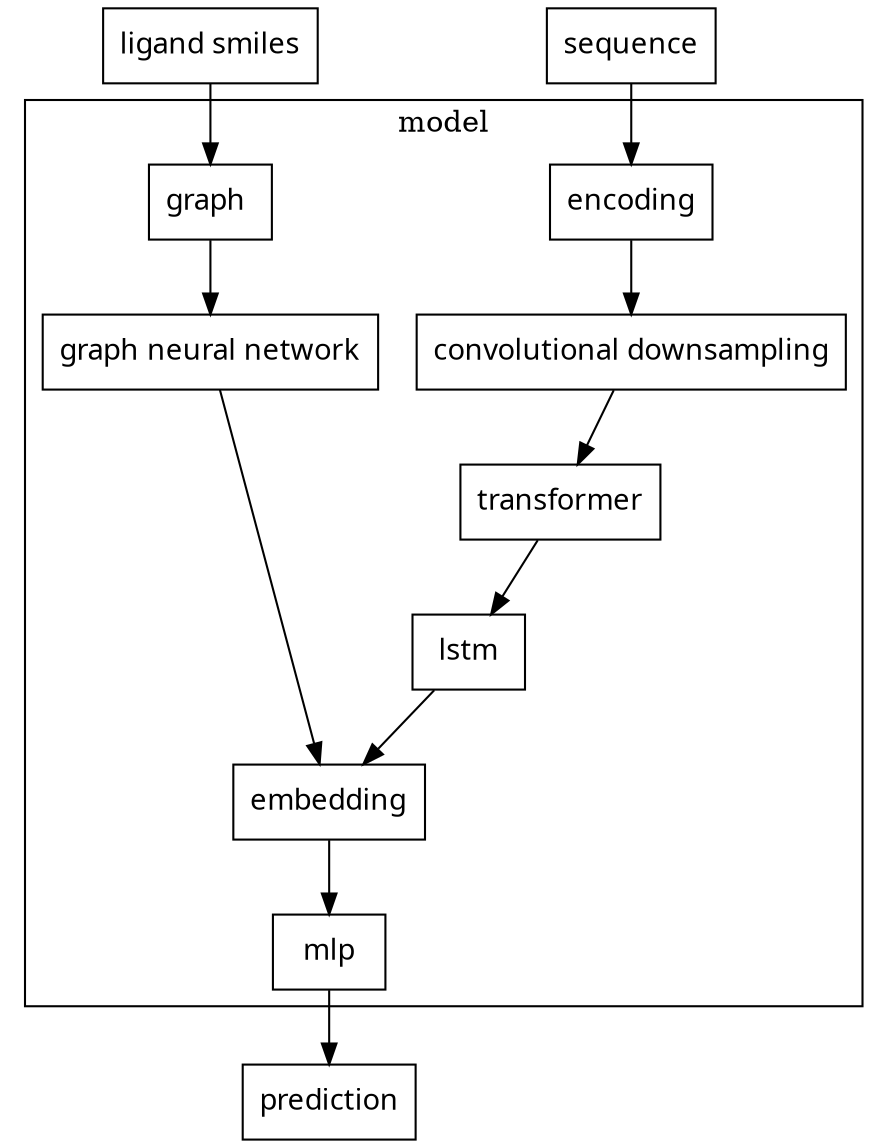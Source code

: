 digraph rio{
	graph [dpi = 300]
	node [shape = box fontname="Noto Sans"]
	{rank = same "ligand smiles" sequence}
	"ligand smiles" -> "graph "
	sequence -> encoding
	subgraph cluster_0{
		label = model
		{rank = same "graph " encoding}
		{rank = same "graph neural network" "convolutional downsampling"}

		"graph "
		"graph " -> "graph neural network"
		"graph neural network" -> embedding

		encoding -> "convolutional downsampling"
		"convolutional downsampling" -> transformer
		transformer -> lstm
		lstm -> embedding

		embedding -> mlp
	}
	mlp -> prediction
	}

